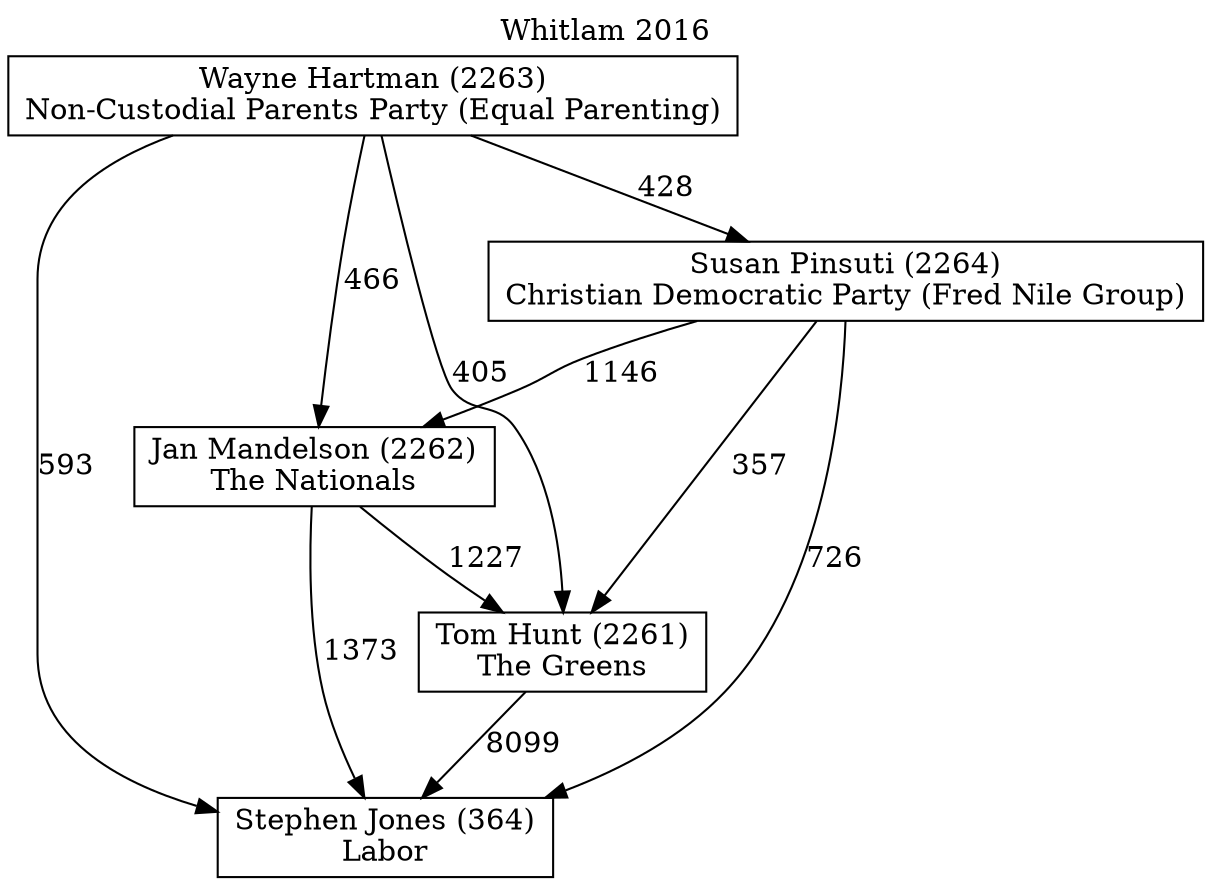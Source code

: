 // House preference flow
digraph "Stephen Jones (364)_Whitlam_2016" {
	graph [label="Whitlam 2016" labelloc=t mclimit=10]
	node [shape=box]
	"Wayne Hartman (2263)" [label="Wayne Hartman (2263)
Non-Custodial Parents Party (Equal Parenting)"]
	"Tom Hunt (2261)" [label="Tom Hunt (2261)
The Greens"]
	"Jan Mandelson (2262)" [label="Jan Mandelson (2262)
The Nationals"]
	"Susan Pinsuti (2264)" [label="Susan Pinsuti (2264)
Christian Democratic Party (Fred Nile Group)"]
	"Stephen Jones (364)" [label="Stephen Jones (364)
Labor"]
	"Susan Pinsuti (2264)" -> "Tom Hunt (2261)" [label=357]
	"Wayne Hartman (2263)" -> "Jan Mandelson (2262)" [label=466]
	"Tom Hunt (2261)" -> "Stephen Jones (364)" [label=8099]
	"Jan Mandelson (2262)" -> "Stephen Jones (364)" [label=1373]
	"Susan Pinsuti (2264)" -> "Jan Mandelson (2262)" [label=1146]
	"Jan Mandelson (2262)" -> "Tom Hunt (2261)" [label=1227]
	"Wayne Hartman (2263)" -> "Stephen Jones (364)" [label=593]
	"Wayne Hartman (2263)" -> "Susan Pinsuti (2264)" [label=428]
	"Wayne Hartman (2263)" -> "Tom Hunt (2261)" [label=405]
	"Susan Pinsuti (2264)" -> "Stephen Jones (364)" [label=726]
}
